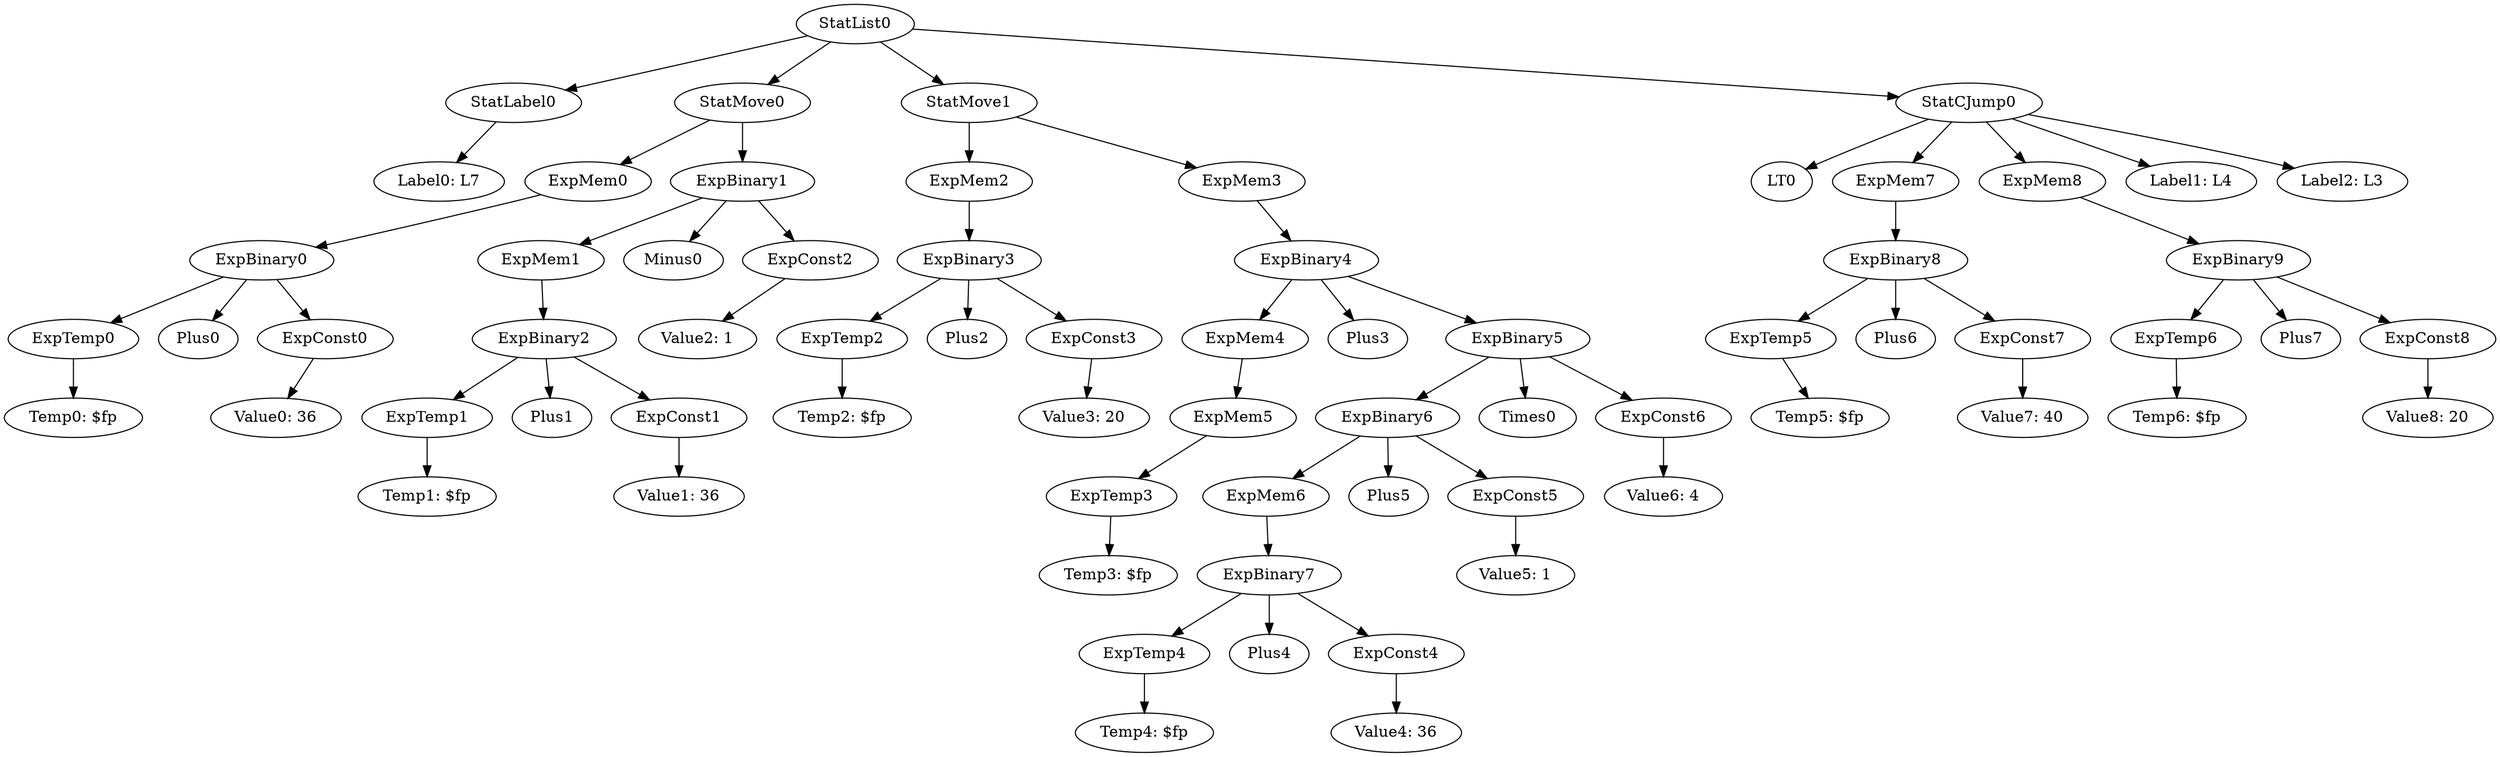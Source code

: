 digraph {
	ordering = out;
	ExpConst8 -> "Value8: 20";
	ExpBinary9 -> ExpTemp6;
	ExpBinary9 -> Plus7;
	ExpBinary9 -> ExpConst8;
	ExpTemp6 -> "Temp6: $fp";
	ExpBinary8 -> ExpTemp5;
	ExpBinary8 -> Plus6;
	ExpBinary8 -> ExpConst7;
	ExpMem3 -> ExpBinary4;
	ExpConst6 -> "Value6: 4";
	ExpBinary5 -> ExpBinary6;
	ExpBinary5 -> Times0;
	ExpBinary5 -> ExpConst6;
	ExpMem6 -> ExpBinary7;
	ExpConst4 -> "Value4: 36";
	ExpTemp4 -> "Temp4: $fp";
	ExpConst1 -> "Value1: 36";
	ExpTemp5 -> "Temp5: $fp";
	ExpBinary7 -> ExpTemp4;
	ExpBinary7 -> Plus4;
	ExpBinary7 -> ExpConst4;
	ExpTemp1 -> "Temp1: $fp";
	ExpBinary6 -> ExpMem6;
	ExpBinary6 -> Plus5;
	ExpBinary6 -> ExpConst5;
	ExpMem0 -> ExpBinary0;
	ExpBinary1 -> ExpMem1;
	ExpBinary1 -> Minus0;
	ExpBinary1 -> ExpConst2;
	ExpConst0 -> "Value0: 36";
	ExpMem1 -> ExpBinary2;
	StatLabel0 -> "Label0: L7";
	StatList0 -> StatLabel0;
	StatList0 -> StatMove0;
	StatList0 -> StatMove1;
	StatList0 -> StatCJump0;
	ExpMem7 -> ExpBinary8;
	ExpTemp0 -> "Temp0: $fp";
	ExpConst5 -> "Value5: 1";
	ExpBinary3 -> ExpTemp2;
	ExpBinary3 -> Plus2;
	ExpBinary3 -> ExpConst3;
	ExpMem2 -> ExpBinary3;
	ExpMem8 -> ExpBinary9;
	ExpBinary2 -> ExpTemp1;
	ExpBinary2 -> Plus1;
	ExpBinary2 -> ExpConst1;
	StatMove0 -> ExpMem0;
	StatMove0 -> ExpBinary1;
	ExpConst2 -> "Value2: 1";
	ExpConst7 -> "Value7: 40";
	ExpConst3 -> "Value3: 20";
	ExpTemp2 -> "Temp2: $fp";
	ExpTemp3 -> "Temp3: $fp";
	StatCJump0 -> LT0;
	StatCJump0 -> ExpMem7;
	StatCJump0 -> ExpMem8;
	StatCJump0 -> "Label1: L4";
	StatCJump0 -> "Label2: L3";
	StatMove1 -> ExpMem2;
	StatMove1 -> ExpMem3;
	ExpMem5 -> ExpTemp3;
	ExpBinary0 -> ExpTemp0;
	ExpBinary0 -> Plus0;
	ExpBinary0 -> ExpConst0;
	ExpMem4 -> ExpMem5;
	ExpBinary4 -> ExpMem4;
	ExpBinary4 -> Plus3;
	ExpBinary4 -> ExpBinary5;
}

